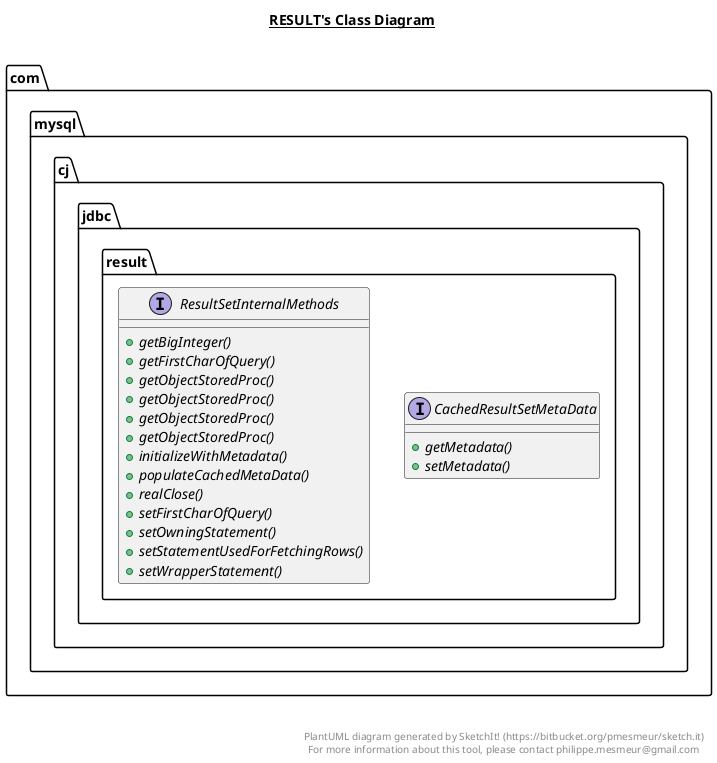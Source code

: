 @startuml

title __RESULT's Class Diagram__\n

  namespace com.mysql.cj {
    namespace jdbc {
      namespace result {
        interface com.mysql.cj.jdbc.result.CachedResultSetMetaData {
            {abstract} + getMetadata()
            {abstract} + setMetadata()
        }
      }
    }
  }
  

  namespace com.mysql.cj {
    namespace jdbc {
      namespace result {
        interface com.mysql.cj.jdbc.result.ResultSetInternalMethods {
            {abstract} + getBigInteger()
            {abstract} + getFirstCharOfQuery()
            {abstract} + getObjectStoredProc()
            {abstract} + getObjectStoredProc()
            {abstract} + getObjectStoredProc()
            {abstract} + getObjectStoredProc()
            {abstract} + initializeWithMetadata()
            {abstract} + populateCachedMetaData()
            {abstract} + realClose()
            {abstract} + setFirstCharOfQuery()
            {abstract} + setOwningStatement()
            {abstract} + setStatementUsedForFetchingRows()
            {abstract} + setWrapperStatement()
        }
      }
    }
  }
  



right footer


PlantUML diagram generated by SketchIt! (https://bitbucket.org/pmesmeur/sketch.it)
For more information about this tool, please contact philippe.mesmeur@gmail.com
endfooter

@enduml
